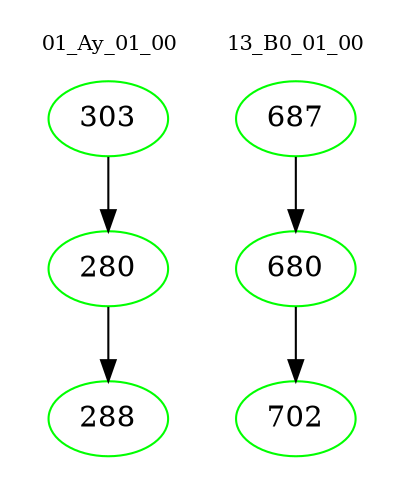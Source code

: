 digraph{
subgraph cluster_0 {
color = white
label = "01_Ay_01_00";
fontsize=10;
T0_303 [label="303", color="green"]
T0_303 -> T0_280 [color="black"]
T0_280 [label="280", color="green"]
T0_280 -> T0_288 [color="black"]
T0_288 [label="288", color="green"]
}
subgraph cluster_1 {
color = white
label = "13_B0_01_00";
fontsize=10;
T1_687 [label="687", color="green"]
T1_687 -> T1_680 [color="black"]
T1_680 [label="680", color="green"]
T1_680 -> T1_702 [color="black"]
T1_702 [label="702", color="green"]
}
}
